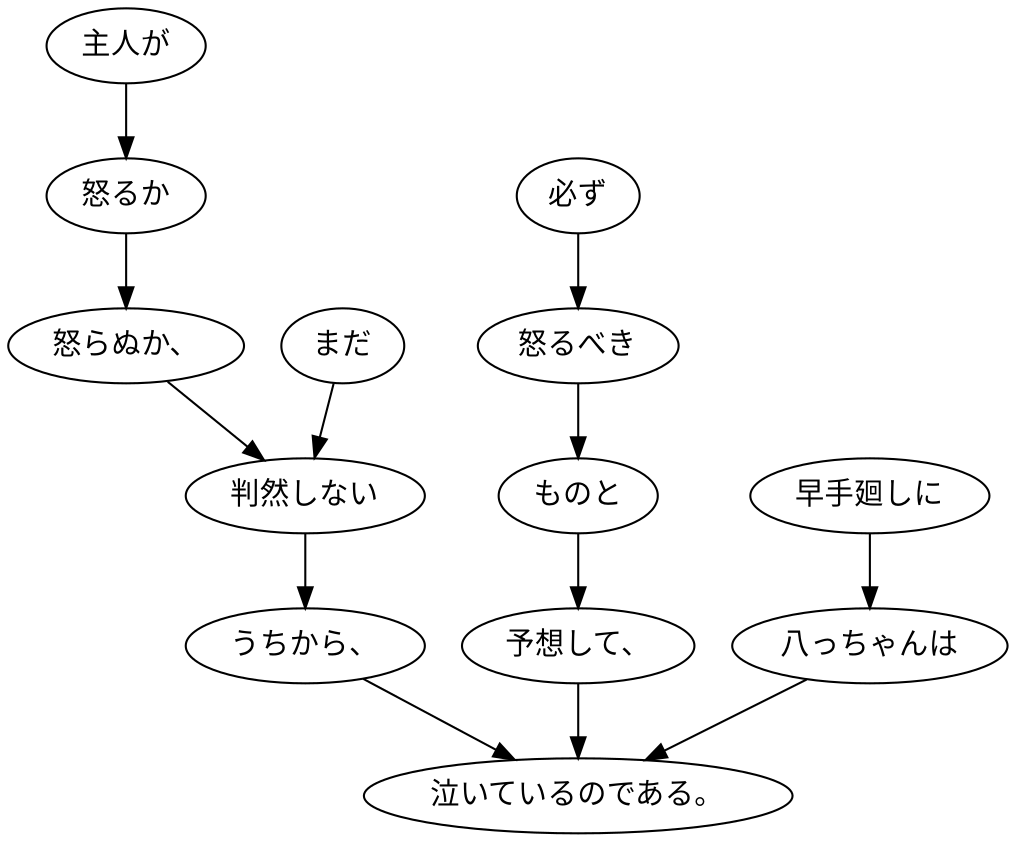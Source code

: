 digraph graph6515 {
	node0 [label="主人が"];
	node1 [label="怒るか"];
	node2 [label="怒らぬか、"];
	node3 [label="まだ"];
	node4 [label="判然しない"];
	node5 [label="うちから、"];
	node6 [label="必ず"];
	node7 [label="怒るべき"];
	node8 [label="ものと"];
	node9 [label="予想して、"];
	node10 [label="早手廻しに"];
	node11 [label="八っちゃんは"];
	node12 [label="泣いているのである。"];
	node0 -> node1;
	node1 -> node2;
	node2 -> node4;
	node3 -> node4;
	node4 -> node5;
	node5 -> node12;
	node6 -> node7;
	node7 -> node8;
	node8 -> node9;
	node9 -> node12;
	node10 -> node11;
	node11 -> node12;
}
